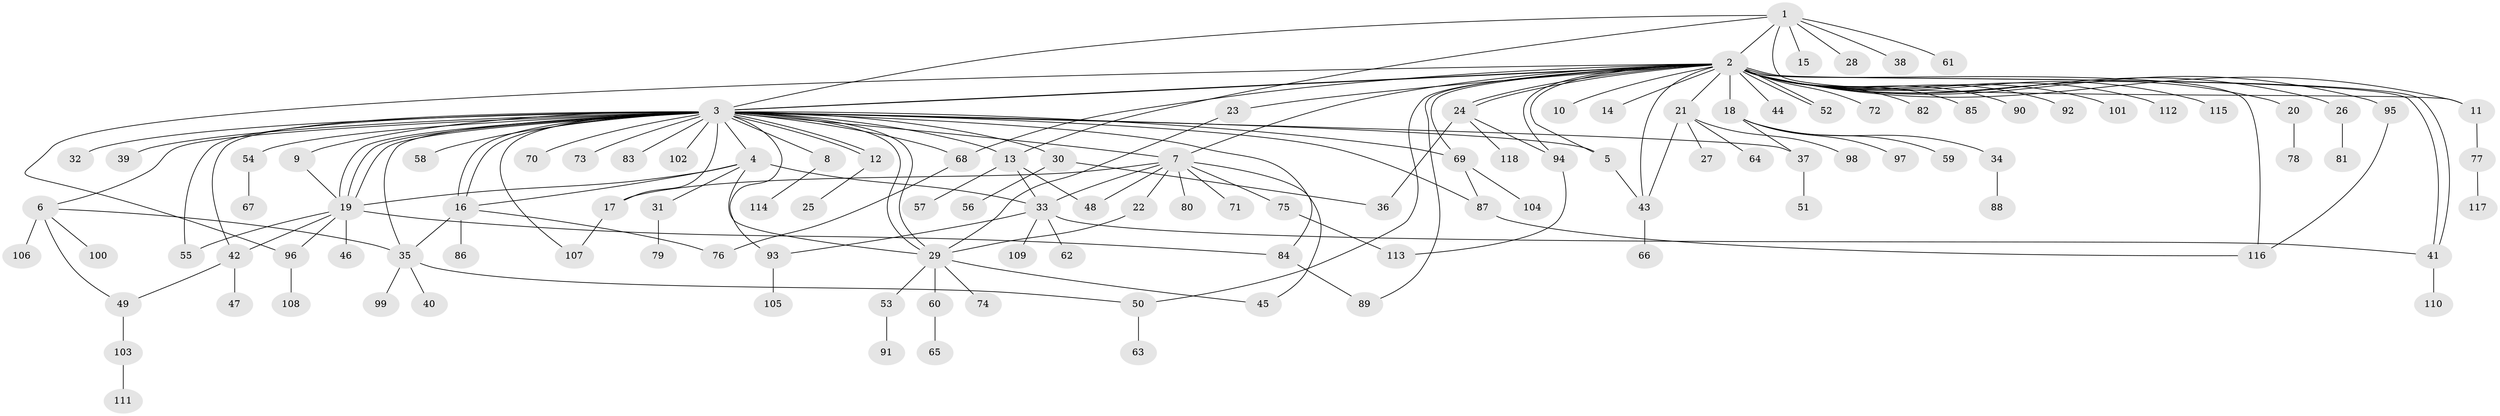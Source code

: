 // Generated by graph-tools (version 1.1) at 2025/11/02/27/25 16:11:10]
// undirected, 118 vertices, 166 edges
graph export_dot {
graph [start="1"]
  node [color=gray90,style=filled];
  1;
  2;
  3;
  4;
  5;
  6;
  7;
  8;
  9;
  10;
  11;
  12;
  13;
  14;
  15;
  16;
  17;
  18;
  19;
  20;
  21;
  22;
  23;
  24;
  25;
  26;
  27;
  28;
  29;
  30;
  31;
  32;
  33;
  34;
  35;
  36;
  37;
  38;
  39;
  40;
  41;
  42;
  43;
  44;
  45;
  46;
  47;
  48;
  49;
  50;
  51;
  52;
  53;
  54;
  55;
  56;
  57;
  58;
  59;
  60;
  61;
  62;
  63;
  64;
  65;
  66;
  67;
  68;
  69;
  70;
  71;
  72;
  73;
  74;
  75;
  76;
  77;
  78;
  79;
  80;
  81;
  82;
  83;
  84;
  85;
  86;
  87;
  88;
  89;
  90;
  91;
  92;
  93;
  94;
  95;
  96;
  97;
  98;
  99;
  100;
  101;
  102;
  103;
  104;
  105;
  106;
  107;
  108;
  109;
  110;
  111;
  112;
  113;
  114;
  115;
  116;
  117;
  118;
  1 -- 2;
  1 -- 3;
  1 -- 11;
  1 -- 13;
  1 -- 15;
  1 -- 28;
  1 -- 38;
  1 -- 61;
  2 -- 3;
  2 -- 3;
  2 -- 5;
  2 -- 7;
  2 -- 10;
  2 -- 11;
  2 -- 14;
  2 -- 18;
  2 -- 20;
  2 -- 21;
  2 -- 23;
  2 -- 24;
  2 -- 24;
  2 -- 26;
  2 -- 41;
  2 -- 41;
  2 -- 43;
  2 -- 44;
  2 -- 50;
  2 -- 52;
  2 -- 52;
  2 -- 68;
  2 -- 69;
  2 -- 72;
  2 -- 82;
  2 -- 85;
  2 -- 89;
  2 -- 90;
  2 -- 92;
  2 -- 94;
  2 -- 95;
  2 -- 96;
  2 -- 101;
  2 -- 112;
  2 -- 115;
  2 -- 116;
  3 -- 4;
  3 -- 5;
  3 -- 6;
  3 -- 7;
  3 -- 8;
  3 -- 9;
  3 -- 12;
  3 -- 12;
  3 -- 13;
  3 -- 16;
  3 -- 16;
  3 -- 17;
  3 -- 19;
  3 -- 19;
  3 -- 19;
  3 -- 29;
  3 -- 29;
  3 -- 30;
  3 -- 32;
  3 -- 35;
  3 -- 37;
  3 -- 39;
  3 -- 42;
  3 -- 54;
  3 -- 55;
  3 -- 58;
  3 -- 68;
  3 -- 69;
  3 -- 70;
  3 -- 73;
  3 -- 83;
  3 -- 84;
  3 -- 87;
  3 -- 93;
  3 -- 102;
  3 -- 107;
  4 -- 16;
  4 -- 19;
  4 -- 29;
  4 -- 31;
  4 -- 33;
  5 -- 43;
  6 -- 35;
  6 -- 49;
  6 -- 100;
  6 -- 106;
  7 -- 17;
  7 -- 22;
  7 -- 33;
  7 -- 45;
  7 -- 48;
  7 -- 71;
  7 -- 75;
  7 -- 80;
  8 -- 114;
  9 -- 19;
  11 -- 77;
  12 -- 25;
  13 -- 33;
  13 -- 48;
  13 -- 57;
  16 -- 35;
  16 -- 76;
  16 -- 86;
  17 -- 107;
  18 -- 34;
  18 -- 37;
  18 -- 59;
  18 -- 97;
  19 -- 42;
  19 -- 46;
  19 -- 55;
  19 -- 84;
  19 -- 96;
  20 -- 78;
  21 -- 27;
  21 -- 43;
  21 -- 64;
  21 -- 98;
  22 -- 29;
  23 -- 29;
  24 -- 36;
  24 -- 94;
  24 -- 118;
  26 -- 81;
  29 -- 45;
  29 -- 53;
  29 -- 60;
  29 -- 74;
  30 -- 36;
  30 -- 56;
  31 -- 79;
  33 -- 41;
  33 -- 62;
  33 -- 93;
  33 -- 109;
  34 -- 88;
  35 -- 40;
  35 -- 50;
  35 -- 99;
  37 -- 51;
  41 -- 110;
  42 -- 47;
  42 -- 49;
  43 -- 66;
  49 -- 103;
  50 -- 63;
  53 -- 91;
  54 -- 67;
  60 -- 65;
  68 -- 76;
  69 -- 87;
  69 -- 104;
  75 -- 113;
  77 -- 117;
  84 -- 89;
  87 -- 116;
  93 -- 105;
  94 -- 113;
  95 -- 116;
  96 -- 108;
  103 -- 111;
}
